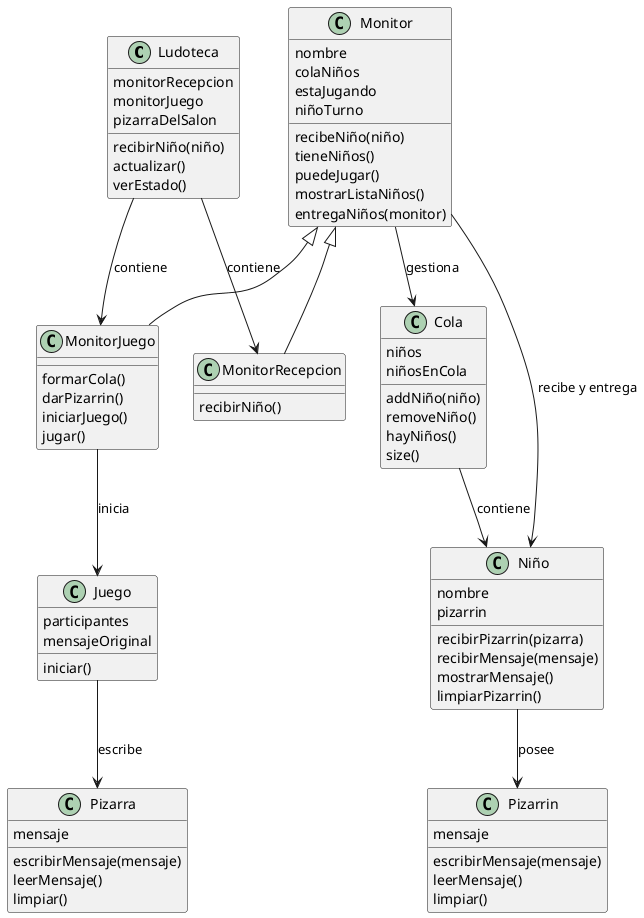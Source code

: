 @startuml

class Ludoteca {
    monitorRecepcion
    monitorJuego
    pizarraDelSalon
    recibirNiño(niño)
    actualizar()
    verEstado()
}

class Monitor {
    nombre
    colaNiños
    estaJugando
    niñoTurno
    recibeNiño(niño)
    tieneNiños()
    puedeJugar()
    mostrarListaNiños()
    entregaNiños(monitor)
}

class MonitorRecepcion {
    recibirNiño()
}

class MonitorJuego {
    formarCola()
    darPizarrin()
    iniciarJuego()
    jugar()
}

class Niño {
    nombre
    pizarrin
    recibirPizarrin(pizarra)
    recibirMensaje(mensaje)
    mostrarMensaje()
    limpiarPizarrin()
}

class Pizarrin {
    mensaje
    escribirMensaje(mensaje)
    leerMensaje()
    limpiar()
}

class Cola {
    niños
    niñosEnCola
    addNiño(niño)
    removeNiño()
    hayNiños()
    size()
}

class Juego {
    participantes
    mensajeOriginal
    iniciar()
}

class Pizarra {
    mensaje
    escribirMensaje(mensaje)
    leerMensaje()
    limpiar()
}


Ludoteca --> MonitorRecepcion : contiene
Ludoteca --> MonitorJuego : contiene


Monitor <|-- MonitorRecepcion
Monitor <|-- MonitorJuego


Monitor --> Cola : gestiona
Monitor --> Niño : recibe y entrega


Niño --> Pizarrin : posee


Cola --> Niño : contiene


MonitorJuego --> Juego : inicia


Juego --> Pizarra : escribe

@enduml
